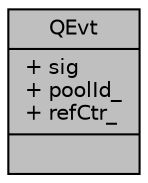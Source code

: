 digraph "QEvt"
{
 // LATEX_PDF_SIZE
  edge [fontname="Helvetica",fontsize="10",labelfontname="Helvetica",labelfontsize="10"];
  node [fontname="Helvetica",fontsize="10",shape=record];
  Node1 [label="{QEvt\n|+ sig\l+ poolId_\l+ refCtr_\l|}",height=0.2,width=0.4,color="black", fillcolor="grey75", style="filled", fontcolor="black",tooltip="Event class."];
}
